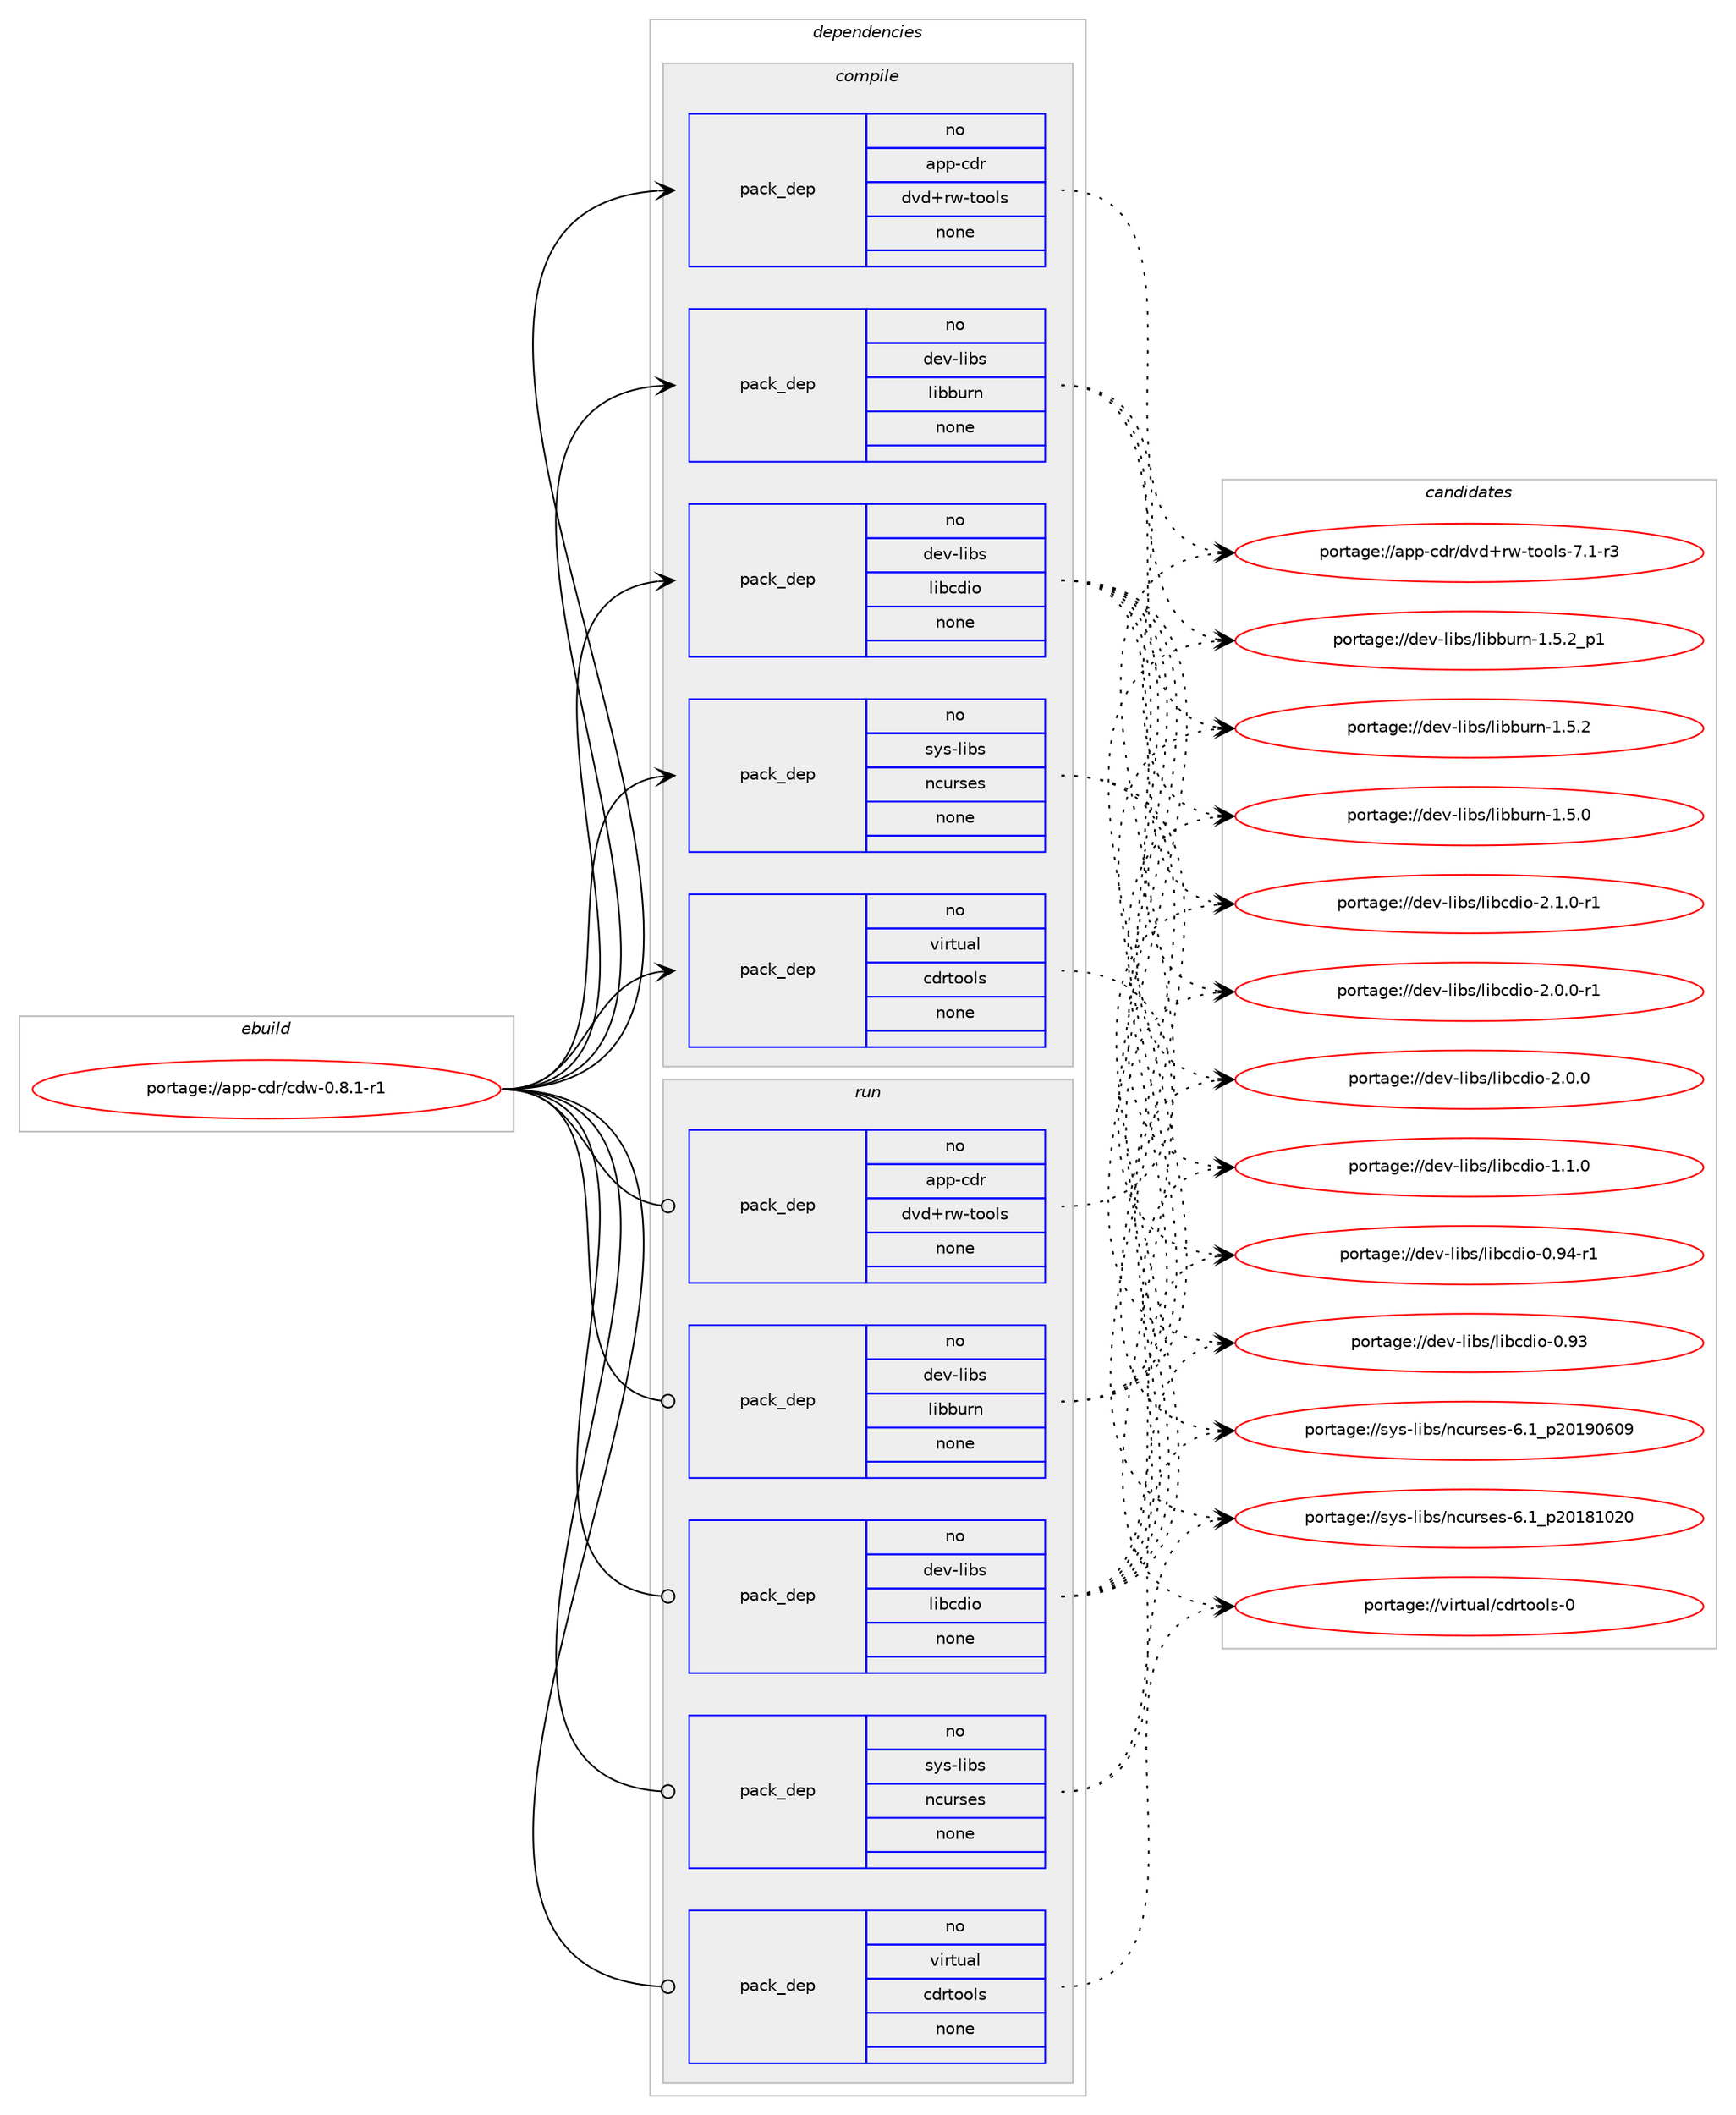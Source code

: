 digraph prolog {

# *************
# Graph options
# *************

newrank=true;
concentrate=true;
compound=true;
graph [rankdir=LR,fontname=Helvetica,fontsize=10,ranksep=1.5];#, ranksep=2.5, nodesep=0.2];
edge  [arrowhead=vee];
node  [fontname=Helvetica,fontsize=10];

# **********
# The ebuild
# **********

subgraph cluster_leftcol {
color=gray;
label=<<i>ebuild</i>>;
id [label="portage://app-cdr/cdw-0.8.1-r1", color=red, width=4, href="../app-cdr/cdw-0.8.1-r1.svg"];
}

# ****************
# The dependencies
# ****************

subgraph cluster_midcol {
color=gray;
label=<<i>dependencies</i>>;
subgraph cluster_compile {
fillcolor="#eeeeee";
style=filled;
label=<<i>compile</i>>;
subgraph pack484132 {
dependency644522 [label=<<TABLE BORDER="0" CELLBORDER="1" CELLSPACING="0" CELLPADDING="4" WIDTH="220"><TR><TD ROWSPAN="6" CELLPADDING="30">pack_dep</TD></TR><TR><TD WIDTH="110">no</TD></TR><TR><TD>app-cdr</TD></TR><TR><TD>dvd+rw-tools</TD></TR><TR><TD>none</TD></TR><TR><TD></TD></TR></TABLE>>, shape=none, color=blue];
}
id:e -> dependency644522:w [weight=20,style="solid",arrowhead="vee"];
subgraph pack484133 {
dependency644523 [label=<<TABLE BORDER="0" CELLBORDER="1" CELLSPACING="0" CELLPADDING="4" WIDTH="220"><TR><TD ROWSPAN="6" CELLPADDING="30">pack_dep</TD></TR><TR><TD WIDTH="110">no</TD></TR><TR><TD>dev-libs</TD></TR><TR><TD>libburn</TD></TR><TR><TD>none</TD></TR><TR><TD></TD></TR></TABLE>>, shape=none, color=blue];
}
id:e -> dependency644523:w [weight=20,style="solid",arrowhead="vee"];
subgraph pack484134 {
dependency644524 [label=<<TABLE BORDER="0" CELLBORDER="1" CELLSPACING="0" CELLPADDING="4" WIDTH="220"><TR><TD ROWSPAN="6" CELLPADDING="30">pack_dep</TD></TR><TR><TD WIDTH="110">no</TD></TR><TR><TD>dev-libs</TD></TR><TR><TD>libcdio</TD></TR><TR><TD>none</TD></TR><TR><TD></TD></TR></TABLE>>, shape=none, color=blue];
}
id:e -> dependency644524:w [weight=20,style="solid",arrowhead="vee"];
subgraph pack484135 {
dependency644525 [label=<<TABLE BORDER="0" CELLBORDER="1" CELLSPACING="0" CELLPADDING="4" WIDTH="220"><TR><TD ROWSPAN="6" CELLPADDING="30">pack_dep</TD></TR><TR><TD WIDTH="110">no</TD></TR><TR><TD>sys-libs</TD></TR><TR><TD>ncurses</TD></TR><TR><TD>none</TD></TR><TR><TD></TD></TR></TABLE>>, shape=none, color=blue];
}
id:e -> dependency644525:w [weight=20,style="solid",arrowhead="vee"];
subgraph pack484136 {
dependency644526 [label=<<TABLE BORDER="0" CELLBORDER="1" CELLSPACING="0" CELLPADDING="4" WIDTH="220"><TR><TD ROWSPAN="6" CELLPADDING="30">pack_dep</TD></TR><TR><TD WIDTH="110">no</TD></TR><TR><TD>virtual</TD></TR><TR><TD>cdrtools</TD></TR><TR><TD>none</TD></TR><TR><TD></TD></TR></TABLE>>, shape=none, color=blue];
}
id:e -> dependency644526:w [weight=20,style="solid",arrowhead="vee"];
}
subgraph cluster_compileandrun {
fillcolor="#eeeeee";
style=filled;
label=<<i>compile and run</i>>;
}
subgraph cluster_run {
fillcolor="#eeeeee";
style=filled;
label=<<i>run</i>>;
subgraph pack484137 {
dependency644527 [label=<<TABLE BORDER="0" CELLBORDER="1" CELLSPACING="0" CELLPADDING="4" WIDTH="220"><TR><TD ROWSPAN="6" CELLPADDING="30">pack_dep</TD></TR><TR><TD WIDTH="110">no</TD></TR><TR><TD>app-cdr</TD></TR><TR><TD>dvd+rw-tools</TD></TR><TR><TD>none</TD></TR><TR><TD></TD></TR></TABLE>>, shape=none, color=blue];
}
id:e -> dependency644527:w [weight=20,style="solid",arrowhead="odot"];
subgraph pack484138 {
dependency644528 [label=<<TABLE BORDER="0" CELLBORDER="1" CELLSPACING="0" CELLPADDING="4" WIDTH="220"><TR><TD ROWSPAN="6" CELLPADDING="30">pack_dep</TD></TR><TR><TD WIDTH="110">no</TD></TR><TR><TD>dev-libs</TD></TR><TR><TD>libburn</TD></TR><TR><TD>none</TD></TR><TR><TD></TD></TR></TABLE>>, shape=none, color=blue];
}
id:e -> dependency644528:w [weight=20,style="solid",arrowhead="odot"];
subgraph pack484139 {
dependency644529 [label=<<TABLE BORDER="0" CELLBORDER="1" CELLSPACING="0" CELLPADDING="4" WIDTH="220"><TR><TD ROWSPAN="6" CELLPADDING="30">pack_dep</TD></TR><TR><TD WIDTH="110">no</TD></TR><TR><TD>dev-libs</TD></TR><TR><TD>libcdio</TD></TR><TR><TD>none</TD></TR><TR><TD></TD></TR></TABLE>>, shape=none, color=blue];
}
id:e -> dependency644529:w [weight=20,style="solid",arrowhead="odot"];
subgraph pack484140 {
dependency644530 [label=<<TABLE BORDER="0" CELLBORDER="1" CELLSPACING="0" CELLPADDING="4" WIDTH="220"><TR><TD ROWSPAN="6" CELLPADDING="30">pack_dep</TD></TR><TR><TD WIDTH="110">no</TD></TR><TR><TD>sys-libs</TD></TR><TR><TD>ncurses</TD></TR><TR><TD>none</TD></TR><TR><TD></TD></TR></TABLE>>, shape=none, color=blue];
}
id:e -> dependency644530:w [weight=20,style="solid",arrowhead="odot"];
subgraph pack484141 {
dependency644531 [label=<<TABLE BORDER="0" CELLBORDER="1" CELLSPACING="0" CELLPADDING="4" WIDTH="220"><TR><TD ROWSPAN="6" CELLPADDING="30">pack_dep</TD></TR><TR><TD WIDTH="110">no</TD></TR><TR><TD>virtual</TD></TR><TR><TD>cdrtools</TD></TR><TR><TD>none</TD></TR><TR><TD></TD></TR></TABLE>>, shape=none, color=blue];
}
id:e -> dependency644531:w [weight=20,style="solid",arrowhead="odot"];
}
}

# **************
# The candidates
# **************

subgraph cluster_choices {
rank=same;
color=gray;
label=<<i>candidates</i>>;

subgraph choice484132 {
color=black;
nodesep=1;
choice971121124599100114471001181004311411945116111111108115455546494511451 [label="portage://app-cdr/dvd+rw-tools-7.1-r3", color=red, width=4,href="../app-cdr/dvd+rw-tools-7.1-r3.svg"];
dependency644522:e -> choice971121124599100114471001181004311411945116111111108115455546494511451:w [style=dotted,weight="100"];
}
subgraph choice484133 {
color=black;
nodesep=1;
choice10010111845108105981154710810598981171141104549465346509511249 [label="portage://dev-libs/libburn-1.5.2_p1", color=red, width=4,href="../dev-libs/libburn-1.5.2_p1.svg"];
choice1001011184510810598115471081059898117114110454946534650 [label="portage://dev-libs/libburn-1.5.2", color=red, width=4,href="../dev-libs/libburn-1.5.2.svg"];
choice1001011184510810598115471081059898117114110454946534648 [label="portage://dev-libs/libburn-1.5.0", color=red, width=4,href="../dev-libs/libburn-1.5.0.svg"];
dependency644523:e -> choice10010111845108105981154710810598981171141104549465346509511249:w [style=dotted,weight="100"];
dependency644523:e -> choice1001011184510810598115471081059898117114110454946534650:w [style=dotted,weight="100"];
dependency644523:e -> choice1001011184510810598115471081059898117114110454946534648:w [style=dotted,weight="100"];
}
subgraph choice484134 {
color=black;
nodesep=1;
choice10010111845108105981154710810598991001051114550464946484511449 [label="portage://dev-libs/libcdio-2.1.0-r1", color=red, width=4,href="../dev-libs/libcdio-2.1.0-r1.svg"];
choice10010111845108105981154710810598991001051114550464846484511449 [label="portage://dev-libs/libcdio-2.0.0-r1", color=red, width=4,href="../dev-libs/libcdio-2.0.0-r1.svg"];
choice1001011184510810598115471081059899100105111455046484648 [label="portage://dev-libs/libcdio-2.0.0", color=red, width=4,href="../dev-libs/libcdio-2.0.0.svg"];
choice1001011184510810598115471081059899100105111454946494648 [label="portage://dev-libs/libcdio-1.1.0", color=red, width=4,href="../dev-libs/libcdio-1.1.0.svg"];
choice100101118451081059811547108105989910010511145484657524511449 [label="portage://dev-libs/libcdio-0.94-r1", color=red, width=4,href="../dev-libs/libcdio-0.94-r1.svg"];
choice10010111845108105981154710810598991001051114548465751 [label="portage://dev-libs/libcdio-0.93", color=red, width=4,href="../dev-libs/libcdio-0.93.svg"];
dependency644524:e -> choice10010111845108105981154710810598991001051114550464946484511449:w [style=dotted,weight="100"];
dependency644524:e -> choice10010111845108105981154710810598991001051114550464846484511449:w [style=dotted,weight="100"];
dependency644524:e -> choice1001011184510810598115471081059899100105111455046484648:w [style=dotted,weight="100"];
dependency644524:e -> choice1001011184510810598115471081059899100105111454946494648:w [style=dotted,weight="100"];
dependency644524:e -> choice100101118451081059811547108105989910010511145484657524511449:w [style=dotted,weight="100"];
dependency644524:e -> choice10010111845108105981154710810598991001051114548465751:w [style=dotted,weight="100"];
}
subgraph choice484135 {
color=black;
nodesep=1;
choice1151211154510810598115471109911711411510111545544649951125048495748544857 [label="portage://sys-libs/ncurses-6.1_p20190609", color=red, width=4,href="../sys-libs/ncurses-6.1_p20190609.svg"];
choice1151211154510810598115471109911711411510111545544649951125048495649485048 [label="portage://sys-libs/ncurses-6.1_p20181020", color=red, width=4,href="../sys-libs/ncurses-6.1_p20181020.svg"];
dependency644525:e -> choice1151211154510810598115471109911711411510111545544649951125048495748544857:w [style=dotted,weight="100"];
dependency644525:e -> choice1151211154510810598115471109911711411510111545544649951125048495649485048:w [style=dotted,weight="100"];
}
subgraph choice484136 {
color=black;
nodesep=1;
choice1181051141161179710847991001141161111111081154548 [label="portage://virtual/cdrtools-0", color=red, width=4,href="../virtual/cdrtools-0.svg"];
dependency644526:e -> choice1181051141161179710847991001141161111111081154548:w [style=dotted,weight="100"];
}
subgraph choice484137 {
color=black;
nodesep=1;
choice971121124599100114471001181004311411945116111111108115455546494511451 [label="portage://app-cdr/dvd+rw-tools-7.1-r3", color=red, width=4,href="../app-cdr/dvd+rw-tools-7.1-r3.svg"];
dependency644527:e -> choice971121124599100114471001181004311411945116111111108115455546494511451:w [style=dotted,weight="100"];
}
subgraph choice484138 {
color=black;
nodesep=1;
choice10010111845108105981154710810598981171141104549465346509511249 [label="portage://dev-libs/libburn-1.5.2_p1", color=red, width=4,href="../dev-libs/libburn-1.5.2_p1.svg"];
choice1001011184510810598115471081059898117114110454946534650 [label="portage://dev-libs/libburn-1.5.2", color=red, width=4,href="../dev-libs/libburn-1.5.2.svg"];
choice1001011184510810598115471081059898117114110454946534648 [label="portage://dev-libs/libburn-1.5.0", color=red, width=4,href="../dev-libs/libburn-1.5.0.svg"];
dependency644528:e -> choice10010111845108105981154710810598981171141104549465346509511249:w [style=dotted,weight="100"];
dependency644528:e -> choice1001011184510810598115471081059898117114110454946534650:w [style=dotted,weight="100"];
dependency644528:e -> choice1001011184510810598115471081059898117114110454946534648:w [style=dotted,weight="100"];
}
subgraph choice484139 {
color=black;
nodesep=1;
choice10010111845108105981154710810598991001051114550464946484511449 [label="portage://dev-libs/libcdio-2.1.0-r1", color=red, width=4,href="../dev-libs/libcdio-2.1.0-r1.svg"];
choice10010111845108105981154710810598991001051114550464846484511449 [label="portage://dev-libs/libcdio-2.0.0-r1", color=red, width=4,href="../dev-libs/libcdio-2.0.0-r1.svg"];
choice1001011184510810598115471081059899100105111455046484648 [label="portage://dev-libs/libcdio-2.0.0", color=red, width=4,href="../dev-libs/libcdio-2.0.0.svg"];
choice1001011184510810598115471081059899100105111454946494648 [label="portage://dev-libs/libcdio-1.1.0", color=red, width=4,href="../dev-libs/libcdio-1.1.0.svg"];
choice100101118451081059811547108105989910010511145484657524511449 [label="portage://dev-libs/libcdio-0.94-r1", color=red, width=4,href="../dev-libs/libcdio-0.94-r1.svg"];
choice10010111845108105981154710810598991001051114548465751 [label="portage://dev-libs/libcdio-0.93", color=red, width=4,href="../dev-libs/libcdio-0.93.svg"];
dependency644529:e -> choice10010111845108105981154710810598991001051114550464946484511449:w [style=dotted,weight="100"];
dependency644529:e -> choice10010111845108105981154710810598991001051114550464846484511449:w [style=dotted,weight="100"];
dependency644529:e -> choice1001011184510810598115471081059899100105111455046484648:w [style=dotted,weight="100"];
dependency644529:e -> choice1001011184510810598115471081059899100105111454946494648:w [style=dotted,weight="100"];
dependency644529:e -> choice100101118451081059811547108105989910010511145484657524511449:w [style=dotted,weight="100"];
dependency644529:e -> choice10010111845108105981154710810598991001051114548465751:w [style=dotted,weight="100"];
}
subgraph choice484140 {
color=black;
nodesep=1;
choice1151211154510810598115471109911711411510111545544649951125048495748544857 [label="portage://sys-libs/ncurses-6.1_p20190609", color=red, width=4,href="../sys-libs/ncurses-6.1_p20190609.svg"];
choice1151211154510810598115471109911711411510111545544649951125048495649485048 [label="portage://sys-libs/ncurses-6.1_p20181020", color=red, width=4,href="../sys-libs/ncurses-6.1_p20181020.svg"];
dependency644530:e -> choice1151211154510810598115471109911711411510111545544649951125048495748544857:w [style=dotted,weight="100"];
dependency644530:e -> choice1151211154510810598115471109911711411510111545544649951125048495649485048:w [style=dotted,weight="100"];
}
subgraph choice484141 {
color=black;
nodesep=1;
choice1181051141161179710847991001141161111111081154548 [label="portage://virtual/cdrtools-0", color=red, width=4,href="../virtual/cdrtools-0.svg"];
dependency644531:e -> choice1181051141161179710847991001141161111111081154548:w [style=dotted,weight="100"];
}
}

}
